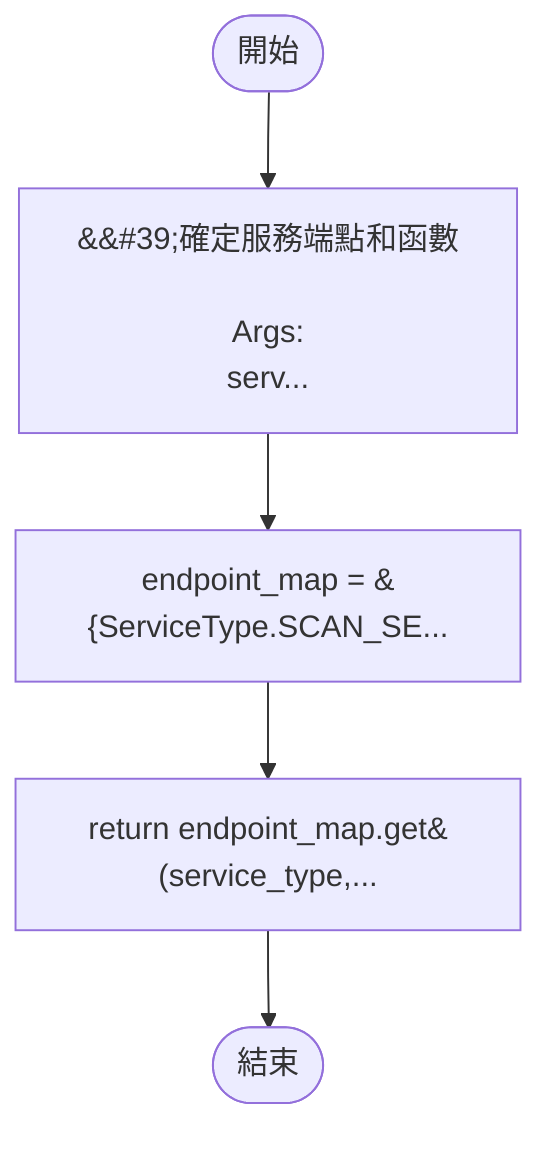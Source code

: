 flowchart TB
    n1([開始])
    n2([結束])
    n3[&amp;&#35;39;確定服務端點和函數\n\n        Args:\n            serv...]
    n4[endpoint_map = &#123;ServiceType.SCAN_SE...]
    n5[return endpoint_map.get&#40;service_type,...]
    n1 --> n3
    n3 --> n4
    n4 --> n5
    n5 --> n2